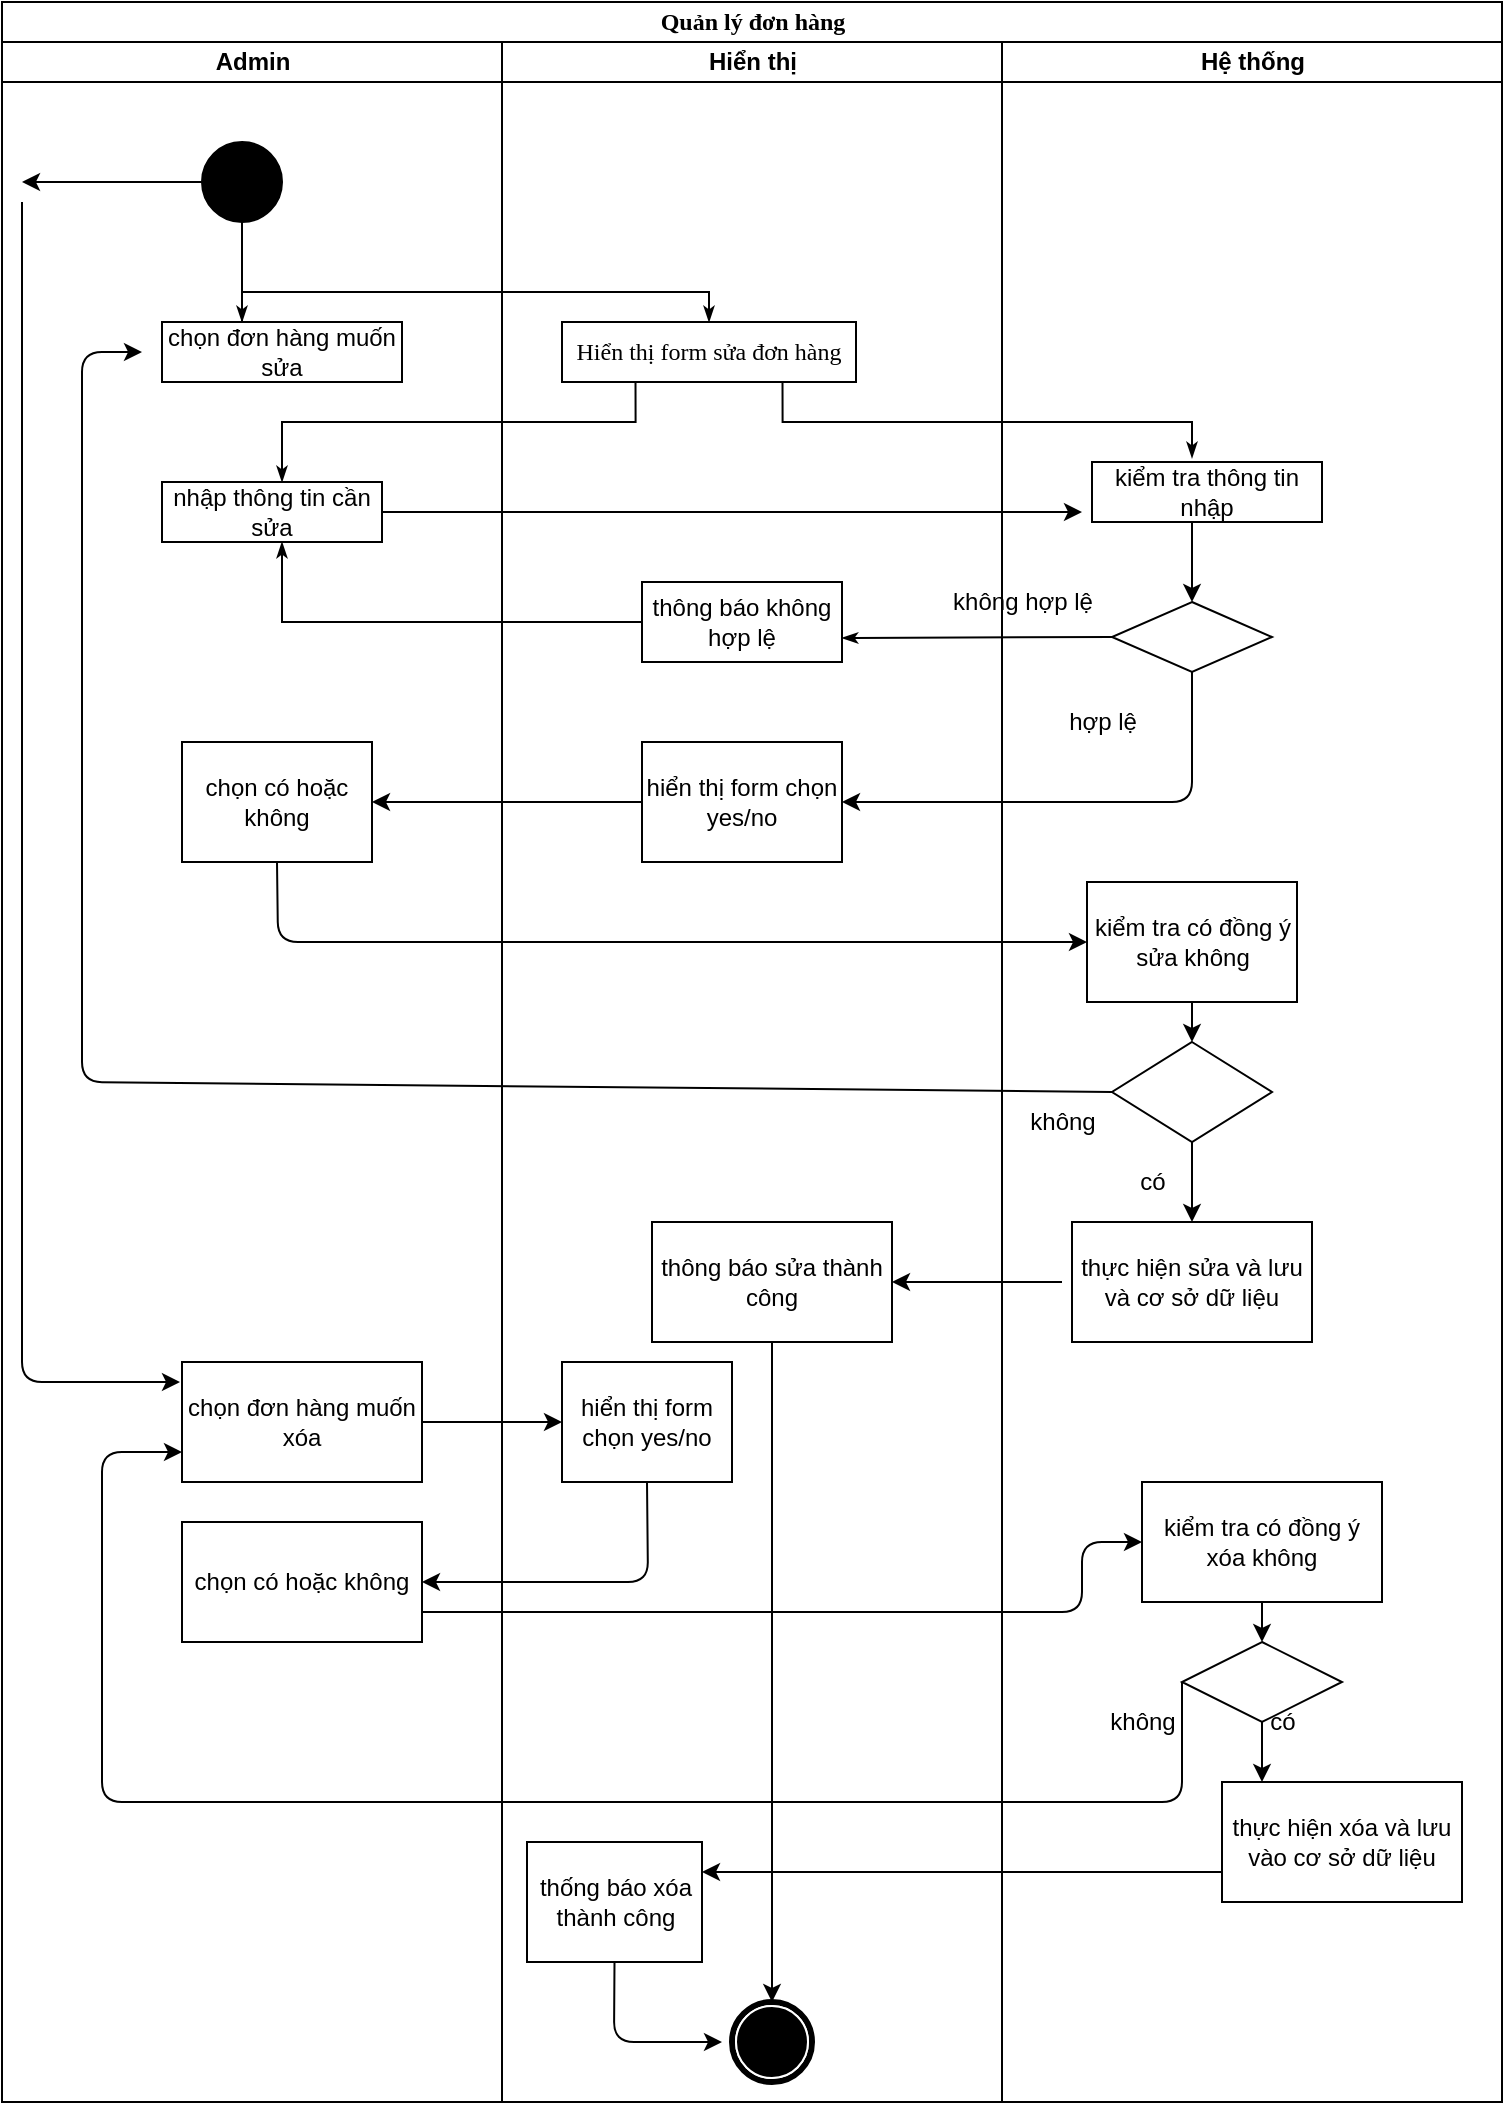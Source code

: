 <mxfile version="13.5.3" type="github">
  <diagram name="Page-1" id="0783ab3e-0a74-02c8-0abd-f7b4e66b4bec">
    <mxGraphModel dx="1108" dy="482" grid="1" gridSize="10" guides="1" tooltips="1" connect="1" arrows="1" fold="1" page="1" pageScale="1" pageWidth="850" pageHeight="1100" background="#ffffff" math="0" shadow="0">
      <root>
        <mxCell id="0" />
        <mxCell id="1" parent="0" />
        <mxCell id="1c1d494c118603dd-1" value="Quản lý đơn hàng" style="swimlane;html=1;childLayout=stackLayout;startSize=20;rounded=0;shadow=0;comic=0;labelBackgroundColor=none;strokeWidth=1;fontFamily=Verdana;fontSize=12;align=center;" parent="1" vertex="1">
          <mxGeometry x="40" y="70" width="750" height="1050" as="geometry" />
        </mxCell>
        <mxCell id="1c1d494c118603dd-2" value="Admin" style="swimlane;html=1;startSize=20;" parent="1c1d494c118603dd-1" vertex="1">
          <mxGeometry y="20" width="250" height="1030" as="geometry" />
        </mxCell>
        <mxCell id="1c1d494c118603dd-34" style="edgeStyle=none;rounded=0;html=1;labelBackgroundColor=none;startArrow=none;startFill=0;startSize=5;endArrow=classicThin;endFill=1;endSize=5;jettySize=auto;orthogonalLoop=1;strokeWidth=1;fontFamily=Verdana;fontSize=12;exitX=0;exitY=0.5;exitDx=0;exitDy=0;" parent="1c1d494c118603dd-2" source="sxj9oRbfzUP2B1BUHPAl-5" edge="1">
          <mxGeometry relative="1" as="geometry">
            <mxPoint x="420" y="298" as="targetPoint" />
            <Array as="points" />
          </mxGeometry>
        </mxCell>
        <mxCell id="sxj9oRbfzUP2B1BUHPAl-42" value="" style="endArrow=classic;html=1;" parent="1c1d494c118603dd-2" edge="1">
          <mxGeometry width="50" height="50" relative="1" as="geometry">
            <mxPoint x="10" y="80" as="sourcePoint" />
            <mxPoint x="89" y="670" as="targetPoint" />
            <Array as="points">
              <mxPoint x="10" y="670" />
            </Array>
          </mxGeometry>
        </mxCell>
        <mxCell id="60571a20871a0731-4" value="" style="ellipse;whiteSpace=wrap;html=1;rounded=0;shadow=0;comic=0;labelBackgroundColor=none;strokeWidth=1;fillColor=#000000;fontFamily=Verdana;fontSize=12;align=center;" parent="1c1d494c118603dd-2" vertex="1">
          <mxGeometry x="100" y="50" width="40" height="40" as="geometry" />
        </mxCell>
        <mxCell id="sxj9oRbfzUP2B1BUHPAl-25" value="chọn có hoặc không" style="rounded=0;whiteSpace=wrap;html=1;" parent="1c1d494c118603dd-2" vertex="1">
          <mxGeometry x="90" y="350" width="95" height="60" as="geometry" />
        </mxCell>
        <mxCell id="1c1d494c118603dd-27" style="edgeStyle=orthogonalEdgeStyle;rounded=0;html=1;labelBackgroundColor=none;startArrow=none;startFill=0;startSize=5;endArrow=classicThin;endFill=1;endSize=5;jettySize=auto;orthogonalLoop=1;strokeWidth=1;fontFamily=Verdana;fontSize=12" parent="1c1d494c118603dd-2" source="60571a20871a0731-4" edge="1">
          <mxGeometry relative="1" as="geometry">
            <mxPoint x="120" y="140" as="targetPoint" />
          </mxGeometry>
        </mxCell>
        <mxCell id="sxj9oRbfzUP2B1BUHPAl-43" value="chọn đơn hàng muốn xóa" style="rounded=0;whiteSpace=wrap;html=1;" parent="1c1d494c118603dd-2" vertex="1">
          <mxGeometry x="90" y="660" width="120" height="60" as="geometry" />
        </mxCell>
        <mxCell id="sxj9oRbfzUP2B1BUHPAl-48" value="chọn có hoặc không" style="rounded=0;whiteSpace=wrap;html=1;" parent="1c1d494c118603dd-2" vertex="1">
          <mxGeometry x="90" y="740" width="120" height="60" as="geometry" />
        </mxCell>
        <mxCell id="w1o0xXuSSVsUYX1eWn13-1" value="chọn đơn hàng muốn sửa" style="rounded=0;whiteSpace=wrap;html=1;" vertex="1" parent="1c1d494c118603dd-2">
          <mxGeometry x="80" y="140" width="120" height="30" as="geometry" />
        </mxCell>
        <mxCell id="w1o0xXuSSVsUYX1eWn13-3" value="nhập thông tin cần sửa" style="rounded=0;whiteSpace=wrap;html=1;" vertex="1" parent="1c1d494c118603dd-2">
          <mxGeometry x="80" y="220" width="110" height="30" as="geometry" />
        </mxCell>
        <mxCell id="1c1d494c118603dd-28" style="edgeStyle=orthogonalEdgeStyle;rounded=0;html=1;entryX=0.5;entryY=0;labelBackgroundColor=none;startArrow=none;startFill=0;startSize=5;endArrow=classicThin;endFill=1;endSize=5;jettySize=auto;orthogonalLoop=1;strokeWidth=1;fontFamily=Verdana;fontSize=12" parent="1c1d494c118603dd-1" target="60571a20871a0731-3" edge="1">
          <mxGeometry relative="1" as="geometry">
            <Array as="points">
              <mxPoint x="354" y="145" />
            </Array>
            <mxPoint x="120" y="160" as="sourcePoint" />
          </mxGeometry>
        </mxCell>
        <mxCell id="1c1d494c118603dd-29" style="edgeStyle=orthogonalEdgeStyle;rounded=0;html=1;exitX=0.75;exitY=1;labelBackgroundColor=none;startArrow=none;startFill=0;startSize=5;endArrow=classicThin;endFill=1;endSize=5;jettySize=auto;orthogonalLoop=1;strokeWidth=1;fontFamily=Verdana;fontSize=12" parent="1c1d494c118603dd-1" source="60571a20871a0731-3" edge="1">
          <mxGeometry relative="1" as="geometry">
            <Array as="points">
              <mxPoint x="390" y="210" />
              <mxPoint x="595" y="210" />
            </Array>
            <mxPoint x="595" y="228" as="targetPoint" />
          </mxGeometry>
        </mxCell>
        <mxCell id="1c1d494c118603dd-30" style="edgeStyle=orthogonalEdgeStyle;rounded=0;html=1;exitX=0.25;exitY=1;entryX=0.5;entryY=0;labelBackgroundColor=none;startArrow=none;startFill=0;startSize=5;endArrow=classicThin;endFill=1;endSize=5;jettySize=auto;orthogonalLoop=1;strokeWidth=1;fontFamily=Verdana;fontSize=12" parent="1c1d494c118603dd-1" source="60571a20871a0731-3" edge="1">
          <mxGeometry relative="1" as="geometry">
            <Array as="points">
              <mxPoint x="317" y="210" />
              <mxPoint x="140" y="210" />
            </Array>
            <mxPoint x="140" y="240" as="targetPoint" />
          </mxGeometry>
        </mxCell>
        <mxCell id="1c1d494c118603dd-35" style="edgeStyle=none;rounded=0;html=1;labelBackgroundColor=none;startArrow=none;startFill=0;startSize=5;endArrow=classicThin;endFill=1;endSize=5;jettySize=auto;orthogonalLoop=1;strokeWidth=1;fontFamily=Verdana;fontSize=12;exitX=0;exitY=0.5;exitDx=0;exitDy=0;entryX=0.5;entryY=1;entryDx=0;entryDy=0;" parent="1c1d494c118603dd-1" source="sxj9oRbfzUP2B1BUHPAl-8" edge="1">
          <mxGeometry relative="1" as="geometry">
            <mxPoint x="162.727" y="330" as="sourcePoint" />
            <mxPoint x="140" y="270" as="targetPoint" />
            <Array as="points">
              <mxPoint x="140" y="310" />
            </Array>
          </mxGeometry>
        </mxCell>
        <mxCell id="1c1d494c118603dd-3" value="Hiển thị" style="swimlane;html=1;startSize=20;" parent="1c1d494c118603dd-1" vertex="1">
          <mxGeometry x="250" y="20" width="250" height="1030" as="geometry" />
        </mxCell>
        <mxCell id="sxj9oRbfzUP2B1BUHPAl-62" value="thống báo xóa thành công" style="rounded=0;whiteSpace=wrap;html=1;" parent="1c1d494c118603dd-3" vertex="1">
          <mxGeometry x="12.5" y="900" width="87.5" height="60" as="geometry" />
        </mxCell>
        <mxCell id="sxj9oRbfzUP2B1BUHPAl-46" value="hiển thị form chọn yes/no" style="rounded=0;whiteSpace=wrap;html=1;" parent="1c1d494c118603dd-3" vertex="1">
          <mxGeometry x="30" y="660" width="85" height="60" as="geometry" />
        </mxCell>
        <mxCell id="60571a20871a0731-3" value="Hiển thị form sửa đơn hàng" style="whiteSpace=wrap;html=1;rounded=0;shadow=0;comic=0;labelBackgroundColor=none;strokeWidth=1;fontFamily=Verdana;fontSize=12;align=center;rotation=0;" parent="1c1d494c118603dd-3" vertex="1">
          <mxGeometry x="30" y="140" width="147" height="30" as="geometry" />
        </mxCell>
        <mxCell id="sxj9oRbfzUP2B1BUHPAl-8" value="thông báo không hợp lệ" style="rounded=0;whiteSpace=wrap;html=1;" parent="1c1d494c118603dd-3" vertex="1">
          <mxGeometry x="70" y="270" width="100" height="40" as="geometry" />
        </mxCell>
        <mxCell id="sxj9oRbfzUP2B1BUHPAl-23" value="hiển thị form chọn yes/no" style="rounded=0;whiteSpace=wrap;html=1;" parent="1c1d494c118603dd-3" vertex="1">
          <mxGeometry x="70" y="350" width="100" height="60" as="geometry" />
        </mxCell>
        <mxCell id="sxj9oRbfzUP2B1BUHPAl-38" value="thông báo sửa thành công" style="rounded=0;whiteSpace=wrap;html=1;" parent="1c1d494c118603dd-3" vertex="1">
          <mxGeometry x="75" y="590" width="120" height="60" as="geometry" />
        </mxCell>
        <mxCell id="60571a20871a0731-5" value="" style="shape=mxgraph.bpmn.shape;html=1;verticalLabelPosition=bottom;labelBackgroundColor=#ffffff;verticalAlign=top;perimeter=ellipsePerimeter;outline=end;symbol=terminate;rounded=0;shadow=0;comic=0;strokeWidth=1;fontFamily=Verdana;fontSize=12;align=center;" parent="1c1d494c118603dd-3" vertex="1">
          <mxGeometry x="115" y="980" width="40" height="40" as="geometry" />
        </mxCell>
        <mxCell id="sxj9oRbfzUP2B1BUHPAl-40" value="" style="endArrow=classic;html=1;exitX=0.5;exitY=1;exitDx=0;exitDy=0;entryX=0.5;entryY=0;entryDx=0;entryDy=0;" parent="1c1d494c118603dd-3" source="sxj9oRbfzUP2B1BUHPAl-38" target="60571a20871a0731-5" edge="1">
          <mxGeometry width="50" height="50" relative="1" as="geometry">
            <mxPoint x="60" y="780" as="sourcePoint" />
            <mxPoint x="135" y="900" as="targetPoint" />
          </mxGeometry>
        </mxCell>
        <mxCell id="1c1d494c118603dd-4" value="Hệ thống" style="swimlane;html=1;startSize=20;" parent="1c1d494c118603dd-1" vertex="1">
          <mxGeometry x="500" y="20" width="250" height="1030" as="geometry" />
        </mxCell>
        <mxCell id="sxj9oRbfzUP2B1BUHPAl-36" value="có" style="text;html=1;align=center;verticalAlign=middle;resizable=0;points=[];autosize=1;" parent="1c1d494c118603dd-4" vertex="1">
          <mxGeometry x="60" y="560" width="30" height="20" as="geometry" />
        </mxCell>
        <mxCell id="sxj9oRbfzUP2B1BUHPAl-21" value="thực hiện sửa và lưu và cơ sở dữ liệu" style="rounded=0;whiteSpace=wrap;html=1;" parent="1c1d494c118603dd-4" vertex="1">
          <mxGeometry x="35" y="590" width="120" height="60" as="geometry" />
        </mxCell>
        <mxCell id="sxj9oRbfzUP2B1BUHPAl-29" value="" style="rhombus;whiteSpace=wrap;html=1;" parent="1c1d494c118603dd-4" vertex="1">
          <mxGeometry x="55" y="500" width="80" height="50" as="geometry" />
        </mxCell>
        <mxCell id="sxj9oRbfzUP2B1BUHPAl-5" value="" style="rhombus;whiteSpace=wrap;html=1;" parent="1c1d494c118603dd-4" vertex="1">
          <mxGeometry x="55" y="280" width="80" height="35" as="geometry" />
        </mxCell>
        <mxCell id="sxj9oRbfzUP2B1BUHPAl-7" value="" style="endArrow=classic;html=1;exitX=0.5;exitY=1;exitDx=0;exitDy=0;" parent="1c1d494c118603dd-4" edge="1">
          <mxGeometry width="50" height="50" relative="1" as="geometry">
            <mxPoint x="95" y="238" as="sourcePoint" />
            <mxPoint x="95" y="280" as="targetPoint" />
          </mxGeometry>
        </mxCell>
        <mxCell id="sxj9oRbfzUP2B1BUHPAl-30" value="" style="endArrow=classic;html=1;exitX=0.5;exitY=1;exitDx=0;exitDy=0;entryX=0.5;entryY=0;entryDx=0;entryDy=0;" parent="1c1d494c118603dd-4" source="sxj9oRbfzUP2B1BUHPAl-28" target="sxj9oRbfzUP2B1BUHPAl-29" edge="1">
          <mxGeometry width="50" height="50" relative="1" as="geometry">
            <mxPoint x="-190" y="400" as="sourcePoint" />
            <mxPoint x="-140" y="350" as="targetPoint" />
          </mxGeometry>
        </mxCell>
        <mxCell id="sxj9oRbfzUP2B1BUHPAl-35" value="" style="endArrow=classic;html=1;exitX=0.5;exitY=1;exitDx=0;exitDy=0;entryX=0.5;entryY=0;entryDx=0;entryDy=0;" parent="1c1d494c118603dd-4" source="sxj9oRbfzUP2B1BUHPAl-29" target="sxj9oRbfzUP2B1BUHPAl-21" edge="1">
          <mxGeometry width="50" height="50" relative="1" as="geometry">
            <mxPoint x="-190" y="730" as="sourcePoint" />
            <mxPoint x="-140" y="680" as="targetPoint" />
          </mxGeometry>
        </mxCell>
        <mxCell id="sxj9oRbfzUP2B1BUHPAl-28" value="kiểm tra có đồng ý sửa không" style="rounded=0;whiteSpace=wrap;html=1;" parent="1c1d494c118603dd-4" vertex="1">
          <mxGeometry x="42.5" y="420" width="105" height="60" as="geometry" />
        </mxCell>
        <mxCell id="sxj9oRbfzUP2B1BUHPAl-50" value="kiểm tra có đồng ý xóa không" style="rounded=0;whiteSpace=wrap;html=1;" parent="1c1d494c118603dd-4" vertex="1">
          <mxGeometry x="70" y="720" width="120" height="60" as="geometry" />
        </mxCell>
        <mxCell id="sxj9oRbfzUP2B1BUHPAl-51" value="" style="rhombus;whiteSpace=wrap;html=1;" parent="1c1d494c118603dd-4" vertex="1">
          <mxGeometry x="90" y="800" width="80" height="40" as="geometry" />
        </mxCell>
        <mxCell id="sxj9oRbfzUP2B1BUHPAl-52" value="" style="endArrow=classic;html=1;exitX=0.5;exitY=1;exitDx=0;exitDy=0;entryX=0.5;entryY=0;entryDx=0;entryDy=0;" parent="1c1d494c118603dd-4" source="sxj9oRbfzUP2B1BUHPAl-50" target="sxj9oRbfzUP2B1BUHPAl-51" edge="1">
          <mxGeometry width="50" height="50" relative="1" as="geometry">
            <mxPoint x="-190" y="810" as="sourcePoint" />
            <mxPoint x="-140" y="760" as="targetPoint" />
          </mxGeometry>
        </mxCell>
        <mxCell id="sxj9oRbfzUP2B1BUHPAl-57" value="thực hiện xóa và lưu vào cơ sở dữ liệu" style="rounded=0;whiteSpace=wrap;html=1;" parent="1c1d494c118603dd-4" vertex="1">
          <mxGeometry x="110" y="870" width="120" height="60" as="geometry" />
        </mxCell>
        <mxCell id="w1o0xXuSSVsUYX1eWn13-2" value="kiểm tra thông tin nhập" style="rounded=0;whiteSpace=wrap;html=1;" vertex="1" parent="1c1d494c118603dd-4">
          <mxGeometry x="45" y="210" width="115" height="30" as="geometry" />
        </mxCell>
        <mxCell id="sxj9oRbfzUP2B1BUHPAl-10" value="" style="endArrow=classic;html=1;exitX=0.5;exitY=1;exitDx=0;exitDy=0;entryX=1;entryY=0.5;entryDx=0;entryDy=0;" parent="1c1d494c118603dd-1" source="sxj9oRbfzUP2B1BUHPAl-5" target="sxj9oRbfzUP2B1BUHPAl-23" edge="1">
          <mxGeometry width="50" height="50" relative="1" as="geometry">
            <mxPoint x="590" y="380" as="sourcePoint" />
            <mxPoint x="595" y="430" as="targetPoint" />
            <Array as="points">
              <mxPoint x="595" y="400" />
            </Array>
          </mxGeometry>
        </mxCell>
        <mxCell id="sxj9oRbfzUP2B1BUHPAl-24" value="" style="endArrow=classic;html=1;exitX=0;exitY=0.5;exitDx=0;exitDy=0;entryX=1;entryY=0.5;entryDx=0;entryDy=0;" parent="1c1d494c118603dd-1" source="sxj9oRbfzUP2B1BUHPAl-23" target="sxj9oRbfzUP2B1BUHPAl-25" edge="1">
          <mxGeometry width="50" height="50" relative="1" as="geometry">
            <mxPoint x="310" y="350" as="sourcePoint" />
            <mxPoint x="190" y="430" as="targetPoint" />
          </mxGeometry>
        </mxCell>
        <mxCell id="sxj9oRbfzUP2B1BUHPAl-27" value="" style="endArrow=classic;html=1;exitX=0.5;exitY=1;exitDx=0;exitDy=0;entryX=0;entryY=0.5;entryDx=0;entryDy=0;" parent="1c1d494c118603dd-1" source="sxj9oRbfzUP2B1BUHPAl-25" target="sxj9oRbfzUP2B1BUHPAl-28" edge="1">
          <mxGeometry width="50" height="50" relative="1" as="geometry">
            <mxPoint x="310" y="550" as="sourcePoint" />
            <mxPoint x="540" y="510" as="targetPoint" />
            <Array as="points">
              <mxPoint x="138" y="470" />
            </Array>
          </mxGeometry>
        </mxCell>
        <mxCell id="sxj9oRbfzUP2B1BUHPAl-45" value="" style="endArrow=classic;html=1;exitX=1;exitY=0.5;exitDx=0;exitDy=0;" parent="1c1d494c118603dd-1" source="sxj9oRbfzUP2B1BUHPAl-43" target="sxj9oRbfzUP2B1BUHPAl-46" edge="1">
          <mxGeometry width="50" height="50" relative="1" as="geometry">
            <mxPoint x="310" y="800" as="sourcePoint" />
            <mxPoint x="270" y="770" as="targetPoint" />
          </mxGeometry>
        </mxCell>
        <mxCell id="sxj9oRbfzUP2B1BUHPAl-49" value="" style="endArrow=classic;html=1;exitX=1;exitY=0.75;exitDx=0;exitDy=0;" parent="1c1d494c118603dd-1" source="sxj9oRbfzUP2B1BUHPAl-48" target="sxj9oRbfzUP2B1BUHPAl-50" edge="1">
          <mxGeometry width="50" height="50" relative="1" as="geometry">
            <mxPoint x="310" y="740" as="sourcePoint" />
            <mxPoint x="590" y="770" as="targetPoint" />
            <Array as="points">
              <mxPoint x="540" y="805" />
              <mxPoint x="540" y="770" />
            </Array>
          </mxGeometry>
        </mxCell>
        <mxCell id="sxj9oRbfzUP2B1BUHPAl-53" value="" style="endArrow=classic;html=1;exitX=0;exitY=0.5;exitDx=0;exitDy=0;entryX=0;entryY=0.75;entryDx=0;entryDy=0;" parent="1c1d494c118603dd-1" source="sxj9oRbfzUP2B1BUHPAl-51" target="sxj9oRbfzUP2B1BUHPAl-43" edge="1">
          <mxGeometry width="50" height="50" relative="1" as="geometry">
            <mxPoint x="310" y="830" as="sourcePoint" />
            <mxPoint x="50" y="780" as="targetPoint" />
            <Array as="points">
              <mxPoint x="590" y="900" />
              <mxPoint x="50" y="900" />
              <mxPoint x="50" y="785" />
              <mxPoint x="50" y="725" />
            </Array>
          </mxGeometry>
        </mxCell>
        <mxCell id="sxj9oRbfzUP2B1BUHPAl-47" value="" style="endArrow=classic;html=1;exitX=0.5;exitY=1;exitDx=0;exitDy=0;entryX=1;entryY=0.5;entryDx=0;entryDy=0;" parent="1c1d494c118603dd-1" source="sxj9oRbfzUP2B1BUHPAl-46" target="sxj9oRbfzUP2B1BUHPAl-48" edge="1">
          <mxGeometry width="50" height="50" relative="1" as="geometry">
            <mxPoint x="310" y="700" as="sourcePoint" />
            <mxPoint x="210" y="840" as="targetPoint" />
            <Array as="points">
              <mxPoint x="323" y="790" />
            </Array>
          </mxGeometry>
        </mxCell>
        <mxCell id="sxj9oRbfzUP2B1BUHPAl-64" value="" style="endArrow=classic;html=1;exitX=0;exitY=0.75;exitDx=0;exitDy=0;entryX=1;entryY=0.25;entryDx=0;entryDy=0;" parent="1c1d494c118603dd-1" source="sxj9oRbfzUP2B1BUHPAl-57" target="sxj9oRbfzUP2B1BUHPAl-62" edge="1">
          <mxGeometry width="50" height="50" relative="1" as="geometry">
            <mxPoint x="310" y="870" as="sourcePoint" />
            <mxPoint x="360" y="820" as="targetPoint" />
          </mxGeometry>
        </mxCell>
        <mxCell id="sxj9oRbfzUP2B1BUHPAl-32" value="" style="endArrow=classic;html=1;exitX=0;exitY=0.5;exitDx=0;exitDy=0;entryX=0;entryY=0.5;entryDx=0;entryDy=0;" parent="1c1d494c118603dd-1" source="sxj9oRbfzUP2B1BUHPAl-29" edge="1">
          <mxGeometry width="50" height="50" relative="1" as="geometry">
            <mxPoint x="310" y="420" as="sourcePoint" />
            <mxPoint x="70" y="175" as="targetPoint" />
            <Array as="points">
              <mxPoint x="40" y="540" />
              <mxPoint x="40" y="175" />
            </Array>
          </mxGeometry>
        </mxCell>
        <mxCell id="sxj9oRbfzUP2B1BUHPAl-9" value="không hợp lệ" style="text;html=1;align=center;verticalAlign=middle;resizable=0;points=[];autosize=1;" parent="1" vertex="1">
          <mxGeometry x="505" y="360" width="90" height="20" as="geometry" />
        </mxCell>
        <mxCell id="sxj9oRbfzUP2B1BUHPAl-11" value="hợp lệ" style="text;html=1;align=center;verticalAlign=middle;resizable=0;points=[];autosize=1;" parent="1" vertex="1">
          <mxGeometry x="565" y="420" width="50" height="20" as="geometry" />
        </mxCell>
        <mxCell id="sxj9oRbfzUP2B1BUHPAl-37" value="không" style="text;html=1;align=center;verticalAlign=middle;resizable=0;points=[];autosize=1;" parent="1" vertex="1">
          <mxGeometry x="545" y="620" width="50" height="20" as="geometry" />
        </mxCell>
        <mxCell id="sxj9oRbfzUP2B1BUHPAl-39" value="" style="endArrow=classic;html=1;entryX=1;entryY=0.5;entryDx=0;entryDy=0;" parent="1" target="sxj9oRbfzUP2B1BUHPAl-38" edge="1">
          <mxGeometry width="50" height="50" relative="1" as="geometry">
            <mxPoint x="570" y="710" as="sourcePoint" />
            <mxPoint x="400" y="720" as="targetPoint" />
          </mxGeometry>
        </mxCell>
        <mxCell id="sxj9oRbfzUP2B1BUHPAl-41" value="" style="endArrow=classic;html=1;exitX=0;exitY=0.5;exitDx=0;exitDy=0;" parent="1" source="60571a20871a0731-4" edge="1">
          <mxGeometry width="50" height="50" relative="1" as="geometry">
            <mxPoint x="350" y="370" as="sourcePoint" />
            <mxPoint x="50" y="160" as="targetPoint" />
          </mxGeometry>
        </mxCell>
        <mxCell id="sxj9oRbfzUP2B1BUHPAl-54" value="không" style="text;html=1;align=center;verticalAlign=middle;resizable=0;points=[];autosize=1;" parent="1" vertex="1">
          <mxGeometry x="585" y="920" width="50" height="20" as="geometry" />
        </mxCell>
        <mxCell id="sxj9oRbfzUP2B1BUHPAl-55" value="" style="endArrow=classic;html=1;exitX=0.5;exitY=1;exitDx=0;exitDy=0;" parent="1" source="sxj9oRbfzUP2B1BUHPAl-51" edge="1">
          <mxGeometry width="50" height="50" relative="1" as="geometry">
            <mxPoint x="350" y="900" as="sourcePoint" />
            <mxPoint x="670" y="960" as="targetPoint" />
          </mxGeometry>
        </mxCell>
        <mxCell id="sxj9oRbfzUP2B1BUHPAl-56" value="có" style="text;html=1;align=center;verticalAlign=middle;resizable=0;points=[];autosize=1;" parent="1" vertex="1">
          <mxGeometry x="665" y="920" width="30" height="20" as="geometry" />
        </mxCell>
        <mxCell id="sxj9oRbfzUP2B1BUHPAl-63" value="" style="endArrow=classic;html=1;exitX=0.5;exitY=1;exitDx=0;exitDy=0;" parent="1" source="sxj9oRbfzUP2B1BUHPAl-62" edge="1">
          <mxGeometry width="50" height="50" relative="1" as="geometry">
            <mxPoint x="350" y="940" as="sourcePoint" />
            <mxPoint x="400" y="1090" as="targetPoint" />
            <Array as="points">
              <mxPoint x="346" y="1090" />
            </Array>
          </mxGeometry>
        </mxCell>
        <mxCell id="w1o0xXuSSVsUYX1eWn13-4" value="" style="endArrow=classic;html=1;exitX=1;exitY=0.5;exitDx=0;exitDy=0;" edge="1" parent="1" source="w1o0xXuSSVsUYX1eWn13-3">
          <mxGeometry width="50" height="50" relative="1" as="geometry">
            <mxPoint x="400" y="450" as="sourcePoint" />
            <mxPoint x="580" y="325" as="targetPoint" />
          </mxGeometry>
        </mxCell>
      </root>
    </mxGraphModel>
  </diagram>
</mxfile>
